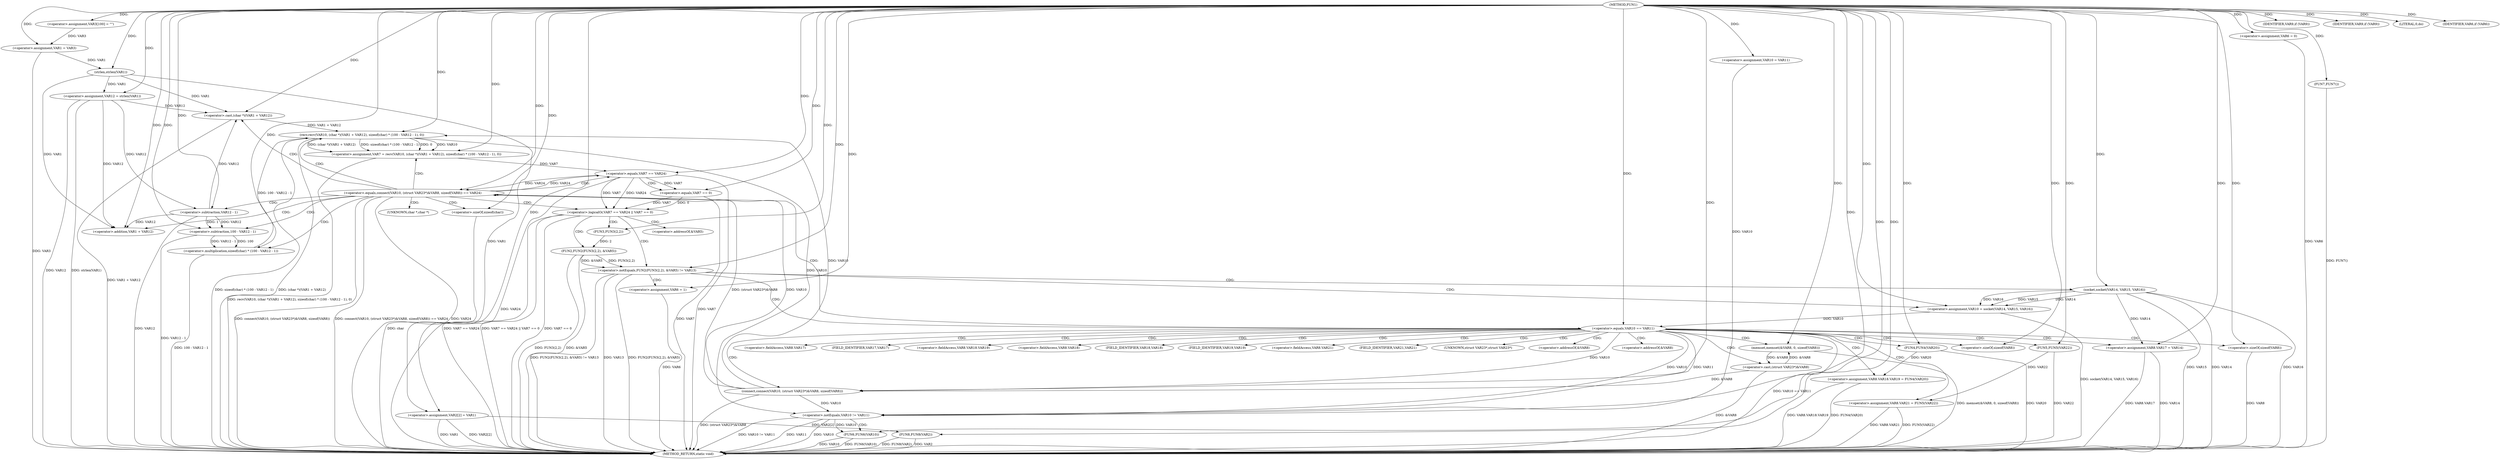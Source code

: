 digraph FUN1 {  
"1000100" [label = "(METHOD,FUN1)" ]
"1000248" [label = "(METHOD_RETURN,static void)" ]
"1000105" [label = "(<operator>.assignment,VAR3[100] = \"\")" ]
"1000108" [label = "(<operator>.assignment,VAR1 = VAR3)" ]
"1000114" [label = "(<operator>.assignment,VAR6 = 0)" ]
"1000121" [label = "(<operator>.assignment,VAR10 = VAR11)" ]
"1000125" [label = "(<operator>.assignment,VAR12 = strlen(VAR1))" ]
"1000127" [label = "(strlen,strlen(VAR1))" ]
"1000132" [label = "(<operator>.notEquals,FUN2(FUN3(2,2), &VAR5) != VAR13)" ]
"1000133" [label = "(FUN2,FUN2(FUN3(2,2), &VAR5))" ]
"1000134" [label = "(FUN3,FUN3(2,2))" ]
"1000142" [label = "(<operator>.assignment,VAR6 = 1)" ]
"1000145" [label = "(<operator>.assignment,VAR10 = socket(VAR14, VAR15, VAR16))" ]
"1000147" [label = "(socket,socket(VAR14, VAR15, VAR16))" ]
"1000152" [label = "(<operator>.equals,VAR10 == VAR11)" ]
"1000157" [label = "(memset,memset(&VAR8, 0, sizeof(VAR8)))" ]
"1000161" [label = "(<operator>.sizeOf,sizeof(VAR8))" ]
"1000163" [label = "(<operator>.assignment,VAR8.VAR17 = VAR14)" ]
"1000168" [label = "(<operator>.assignment,VAR8.VAR18.VAR19 = FUN4(VAR20))" ]
"1000174" [label = "(FUN4,FUN4(VAR20))" ]
"1000176" [label = "(<operator>.assignment,VAR8.VAR21 = FUN5(VAR22))" ]
"1000180" [label = "(FUN5,FUN5(VAR22))" ]
"1000183" [label = "(<operator>.equals,connect(VAR10, (struct VAR23*)&VAR8, sizeof(VAR8)) == VAR24)" ]
"1000184" [label = "(connect,connect(VAR10, (struct VAR23*)&VAR8, sizeof(VAR8)))" ]
"1000186" [label = "(<operator>.cast,(struct VAR23*)&VAR8)" ]
"1000190" [label = "(<operator>.sizeOf,sizeof(VAR8))" ]
"1000195" [label = "(<operator>.assignment,VAR7 = recv(VAR10, (char *)(VAR1 + VAR12), sizeof(char) * (100 - VAR12 - 1), 0))" ]
"1000197" [label = "(recv,recv(VAR10, (char *)(VAR1 + VAR12), sizeof(char) * (100 - VAR12 - 1), 0))" ]
"1000199" [label = "(<operator>.cast,(char *)(VAR1 + VAR12))" ]
"1000201" [label = "(<operator>.addition,VAR1 + VAR12)" ]
"1000204" [label = "(<operator>.multiplication,sizeof(char) * (100 - VAR12 - 1))" ]
"1000205" [label = "(<operator>.sizeOf,sizeof(char))" ]
"1000207" [label = "(<operator>.subtraction,100 - VAR12 - 1)" ]
"1000209" [label = "(<operator>.subtraction,VAR12 - 1)" ]
"1000214" [label = "(<operator>.logicalOr,VAR7 == VAR24 || VAR7 == 0)" ]
"1000215" [label = "(<operator>.equals,VAR7 == VAR24)" ]
"1000218" [label = "(<operator>.equals,VAR7 == 0)" ]
"1000224" [label = "(IDENTIFIER,VAR9,if (VAR9))" ]
"1000227" [label = "(IDENTIFIER,VAR9,if (VAR9))" ]
"1000229" [label = "(LITERAL,0,do)" ]
"1000231" [label = "(<operator>.notEquals,VAR10 != VAR11)" ]
"1000235" [label = "(FUN6,FUN6(VAR10))" ]
"1000238" [label = "(IDENTIFIER,VAR6,if (VAR6))" ]
"1000240" [label = "(FUN7,FUN7())" ]
"1000241" [label = "(<operator>.assignment,VAR2[2] = VAR1)" ]
"1000246" [label = "(FUN8,FUN8(VAR2))" ]
"1000137" [label = "(<operator>.addressOf,&VAR5)" ]
"1000158" [label = "(<operator>.addressOf,&VAR8)" ]
"1000164" [label = "(<operator>.fieldAccess,VAR8.VAR17)" ]
"1000166" [label = "(FIELD_IDENTIFIER,VAR17,VAR17)" ]
"1000169" [label = "(<operator>.fieldAccess,VAR8.VAR18.VAR19)" ]
"1000170" [label = "(<operator>.fieldAccess,VAR8.VAR18)" ]
"1000172" [label = "(FIELD_IDENTIFIER,VAR18,VAR18)" ]
"1000173" [label = "(FIELD_IDENTIFIER,VAR19,VAR19)" ]
"1000177" [label = "(<operator>.fieldAccess,VAR8.VAR21)" ]
"1000179" [label = "(FIELD_IDENTIFIER,VAR21,VAR21)" ]
"1000187" [label = "(UNKNOWN,struct VAR23*,struct VAR23*)" ]
"1000188" [label = "(<operator>.addressOf,&VAR8)" ]
"1000200" [label = "(UNKNOWN,char *,char *)" ]
  "1000186" -> "1000248"  [ label = "DDG: &VAR8"] 
  "1000180" -> "1000248"  [ label = "DDG: VAR22"] 
  "1000231" -> "1000248"  [ label = "DDG: VAR10 != VAR11"] 
  "1000132" -> "1000248"  [ label = "DDG: FUN2(FUN3(2,2), &VAR5)"] 
  "1000108" -> "1000248"  [ label = "DDG: VAR3"] 
  "1000197" -> "1000248"  [ label = "DDG: sizeof(char) * (100 - VAR12 - 1)"] 
  "1000163" -> "1000248"  [ label = "DDG: VAR8.VAR17"] 
  "1000184" -> "1000248"  [ label = "DDG: (struct VAR23*)&VAR8"] 
  "1000125" -> "1000248"  [ label = "DDG: VAR12"] 
  "1000199" -> "1000248"  [ label = "DDG: VAR1 + VAR12"] 
  "1000207" -> "1000248"  [ label = "DDG: VAR12 - 1"] 
  "1000209" -> "1000248"  [ label = "DDG: VAR12"] 
  "1000235" -> "1000248"  [ label = "DDG: VAR10"] 
  "1000231" -> "1000248"  [ label = "DDG: VAR11"] 
  "1000168" -> "1000248"  [ label = "DDG: VAR8.VAR18.VAR19"] 
  "1000235" -> "1000248"  [ label = "DDG: FUN6(VAR10)"] 
  "1000215" -> "1000248"  [ label = "DDG: VAR7"] 
  "1000157" -> "1000248"  [ label = "DDG: memset(&VAR8, 0, sizeof(VAR8))"] 
  "1000218" -> "1000248"  [ label = "DDG: VAR7"] 
  "1000240" -> "1000248"  [ label = "DDG: FUN7()"] 
  "1000215" -> "1000248"  [ label = "DDG: VAR24"] 
  "1000214" -> "1000248"  [ label = "DDG: VAR7 == VAR24 || VAR7 == 0"] 
  "1000205" -> "1000248"  [ label = "DDG: char"] 
  "1000132" -> "1000248"  [ label = "DDG: FUN2(FUN3(2,2), &VAR5) != VAR13"] 
  "1000132" -> "1000248"  [ label = "DDG: VAR13"] 
  "1000183" -> "1000248"  [ label = "DDG: connect(VAR10, (struct VAR23*)&VAR8, sizeof(VAR8))"] 
  "1000152" -> "1000248"  [ label = "DDG: VAR10 == VAR11"] 
  "1000163" -> "1000248"  [ label = "DDG: VAR14"] 
  "1000133" -> "1000248"  [ label = "DDG: FUN3(2,2)"] 
  "1000190" -> "1000248"  [ label = "DDG: VAR8"] 
  "1000214" -> "1000248"  [ label = "DDG: VAR7 == 0"] 
  "1000114" -> "1000248"  [ label = "DDG: VAR6"] 
  "1000176" -> "1000248"  [ label = "DDG: FUN5(VAR22)"] 
  "1000147" -> "1000248"  [ label = "DDG: VAR15"] 
  "1000147" -> "1000248"  [ label = "DDG: VAR14"] 
  "1000204" -> "1000248"  [ label = "DDG: 100 - VAR12 - 1"] 
  "1000125" -> "1000248"  [ label = "DDG: strlen(VAR1)"] 
  "1000195" -> "1000248"  [ label = "DDG: recv(VAR10, (char *)(VAR1 + VAR12), sizeof(char) * (100 - VAR12 - 1), 0)"] 
  "1000197" -> "1000248"  [ label = "DDG: (char *)(VAR1 + VAR12)"] 
  "1000231" -> "1000248"  [ label = "DDG: VAR10"] 
  "1000142" -> "1000248"  [ label = "DDG: VAR6"] 
  "1000241" -> "1000248"  [ label = "DDG: VAR2[2]"] 
  "1000214" -> "1000248"  [ label = "DDG: VAR7 == VAR24"] 
  "1000176" -> "1000248"  [ label = "DDG: VAR8.VAR21"] 
  "1000147" -> "1000248"  [ label = "DDG: VAR16"] 
  "1000241" -> "1000248"  [ label = "DDG: VAR1"] 
  "1000246" -> "1000248"  [ label = "DDG: FUN8(VAR2)"] 
  "1000145" -> "1000248"  [ label = "DDG: socket(VAR14, VAR15, VAR16)"] 
  "1000183" -> "1000248"  [ label = "DDG: connect(VAR10, (struct VAR23*)&VAR8, sizeof(VAR8)) == VAR24"] 
  "1000183" -> "1000248"  [ label = "DDG: VAR24"] 
  "1000168" -> "1000248"  [ label = "DDG: FUN4(VAR20)"] 
  "1000133" -> "1000248"  [ label = "DDG: &VAR5"] 
  "1000174" -> "1000248"  [ label = "DDG: VAR20"] 
  "1000246" -> "1000248"  [ label = "DDG: VAR2"] 
  "1000100" -> "1000105"  [ label = "DDG: "] 
  "1000105" -> "1000108"  [ label = "DDG: VAR3"] 
  "1000100" -> "1000108"  [ label = "DDG: "] 
  "1000100" -> "1000114"  [ label = "DDG: "] 
  "1000100" -> "1000121"  [ label = "DDG: "] 
  "1000127" -> "1000125"  [ label = "DDG: VAR1"] 
  "1000100" -> "1000125"  [ label = "DDG: "] 
  "1000108" -> "1000127"  [ label = "DDG: VAR1"] 
  "1000100" -> "1000127"  [ label = "DDG: "] 
  "1000133" -> "1000132"  [ label = "DDG: FUN3(2,2)"] 
  "1000133" -> "1000132"  [ label = "DDG: &VAR5"] 
  "1000134" -> "1000133"  [ label = "DDG: 2"] 
  "1000100" -> "1000134"  [ label = "DDG: "] 
  "1000100" -> "1000132"  [ label = "DDG: "] 
  "1000100" -> "1000142"  [ label = "DDG: "] 
  "1000147" -> "1000145"  [ label = "DDG: VAR14"] 
  "1000147" -> "1000145"  [ label = "DDG: VAR15"] 
  "1000147" -> "1000145"  [ label = "DDG: VAR16"] 
  "1000100" -> "1000145"  [ label = "DDG: "] 
  "1000100" -> "1000147"  [ label = "DDG: "] 
  "1000145" -> "1000152"  [ label = "DDG: VAR10"] 
  "1000100" -> "1000152"  [ label = "DDG: "] 
  "1000186" -> "1000157"  [ label = "DDG: &VAR8"] 
  "1000100" -> "1000157"  [ label = "DDG: "] 
  "1000100" -> "1000161"  [ label = "DDG: "] 
  "1000147" -> "1000163"  [ label = "DDG: VAR14"] 
  "1000100" -> "1000163"  [ label = "DDG: "] 
  "1000174" -> "1000168"  [ label = "DDG: VAR20"] 
  "1000100" -> "1000174"  [ label = "DDG: "] 
  "1000180" -> "1000176"  [ label = "DDG: VAR22"] 
  "1000100" -> "1000180"  [ label = "DDG: "] 
  "1000184" -> "1000183"  [ label = "DDG: VAR10"] 
  "1000184" -> "1000183"  [ label = "DDG: (struct VAR23*)&VAR8"] 
  "1000152" -> "1000184"  [ label = "DDG: VAR10"] 
  "1000100" -> "1000184"  [ label = "DDG: "] 
  "1000186" -> "1000184"  [ label = "DDG: &VAR8"] 
  "1000157" -> "1000186"  [ label = "DDG: &VAR8"] 
  "1000100" -> "1000190"  [ label = "DDG: "] 
  "1000215" -> "1000183"  [ label = "DDG: VAR24"] 
  "1000100" -> "1000183"  [ label = "DDG: "] 
  "1000197" -> "1000195"  [ label = "DDG: VAR10"] 
  "1000197" -> "1000195"  [ label = "DDG: (char *)(VAR1 + VAR12)"] 
  "1000197" -> "1000195"  [ label = "DDG: sizeof(char) * (100 - VAR12 - 1)"] 
  "1000197" -> "1000195"  [ label = "DDG: 0"] 
  "1000100" -> "1000195"  [ label = "DDG: "] 
  "1000184" -> "1000197"  [ label = "DDG: VAR10"] 
  "1000100" -> "1000197"  [ label = "DDG: "] 
  "1000199" -> "1000197"  [ label = "DDG: VAR1 + VAR12"] 
  "1000127" -> "1000199"  [ label = "DDG: VAR1"] 
  "1000100" -> "1000199"  [ label = "DDG: "] 
  "1000125" -> "1000199"  [ label = "DDG: VAR12"] 
  "1000209" -> "1000199"  [ label = "DDG: VAR12"] 
  "1000127" -> "1000201"  [ label = "DDG: VAR1"] 
  "1000100" -> "1000201"  [ label = "DDG: "] 
  "1000125" -> "1000201"  [ label = "DDG: VAR12"] 
  "1000209" -> "1000201"  [ label = "DDG: VAR12"] 
  "1000204" -> "1000197"  [ label = "DDG: 100 - VAR12 - 1"] 
  "1000100" -> "1000204"  [ label = "DDG: "] 
  "1000100" -> "1000205"  [ label = "DDG: "] 
  "1000207" -> "1000204"  [ label = "DDG: 100"] 
  "1000207" -> "1000204"  [ label = "DDG: VAR12 - 1"] 
  "1000100" -> "1000207"  [ label = "DDG: "] 
  "1000209" -> "1000207"  [ label = "DDG: VAR12"] 
  "1000209" -> "1000207"  [ label = "DDG: 1"] 
  "1000100" -> "1000209"  [ label = "DDG: "] 
  "1000125" -> "1000209"  [ label = "DDG: VAR12"] 
  "1000215" -> "1000214"  [ label = "DDG: VAR7"] 
  "1000215" -> "1000214"  [ label = "DDG: VAR24"] 
  "1000195" -> "1000215"  [ label = "DDG: VAR7"] 
  "1000100" -> "1000215"  [ label = "DDG: "] 
  "1000183" -> "1000215"  [ label = "DDG: VAR24"] 
  "1000218" -> "1000214"  [ label = "DDG: VAR7"] 
  "1000218" -> "1000214"  [ label = "DDG: 0"] 
  "1000215" -> "1000218"  [ label = "DDG: VAR7"] 
  "1000100" -> "1000218"  [ label = "DDG: "] 
  "1000100" -> "1000224"  [ label = "DDG: "] 
  "1000100" -> "1000227"  [ label = "DDG: "] 
  "1000100" -> "1000229"  [ label = "DDG: "] 
  "1000184" -> "1000231"  [ label = "DDG: VAR10"] 
  "1000152" -> "1000231"  [ label = "DDG: VAR10"] 
  "1000121" -> "1000231"  [ label = "DDG: VAR10"] 
  "1000197" -> "1000231"  [ label = "DDG: VAR10"] 
  "1000100" -> "1000231"  [ label = "DDG: "] 
  "1000152" -> "1000231"  [ label = "DDG: VAR11"] 
  "1000231" -> "1000235"  [ label = "DDG: VAR10"] 
  "1000100" -> "1000235"  [ label = "DDG: "] 
  "1000100" -> "1000238"  [ label = "DDG: "] 
  "1000100" -> "1000240"  [ label = "DDG: "] 
  "1000127" -> "1000241"  [ label = "DDG: VAR1"] 
  "1000100" -> "1000241"  [ label = "DDG: "] 
  "1000241" -> "1000246"  [ label = "DDG: VAR2[2]"] 
  "1000100" -> "1000246"  [ label = "DDG: "] 
  "1000132" -> "1000142"  [ label = "CDG: "] 
  "1000132" -> "1000152"  [ label = "CDG: "] 
  "1000132" -> "1000147"  [ label = "CDG: "] 
  "1000132" -> "1000145"  [ label = "CDG: "] 
  "1000152" -> "1000164"  [ label = "CDG: "] 
  "1000152" -> "1000174"  [ label = "CDG: "] 
  "1000152" -> "1000161"  [ label = "CDG: "] 
  "1000152" -> "1000186"  [ label = "CDG: "] 
  "1000152" -> "1000166"  [ label = "CDG: "] 
  "1000152" -> "1000180"  [ label = "CDG: "] 
  "1000152" -> "1000183"  [ label = "CDG: "] 
  "1000152" -> "1000157"  [ label = "CDG: "] 
  "1000152" -> "1000172"  [ label = "CDG: "] 
  "1000152" -> "1000169"  [ label = "CDG: "] 
  "1000152" -> "1000163"  [ label = "CDG: "] 
  "1000152" -> "1000168"  [ label = "CDG: "] 
  "1000152" -> "1000188"  [ label = "CDG: "] 
  "1000152" -> "1000190"  [ label = "CDG: "] 
  "1000152" -> "1000173"  [ label = "CDG: "] 
  "1000152" -> "1000158"  [ label = "CDG: "] 
  "1000152" -> "1000170"  [ label = "CDG: "] 
  "1000152" -> "1000179"  [ label = "CDG: "] 
  "1000152" -> "1000184"  [ label = "CDG: "] 
  "1000152" -> "1000176"  [ label = "CDG: "] 
  "1000152" -> "1000177"  [ label = "CDG: "] 
  "1000152" -> "1000187"  [ label = "CDG: "] 
  "1000183" -> "1000200"  [ label = "CDG: "] 
  "1000183" -> "1000199"  [ label = "CDG: "] 
  "1000183" -> "1000195"  [ label = "CDG: "] 
  "1000183" -> "1000197"  [ label = "CDG: "] 
  "1000183" -> "1000204"  [ label = "CDG: "] 
  "1000183" -> "1000215"  [ label = "CDG: "] 
  "1000183" -> "1000207"  [ label = "CDG: "] 
  "1000183" -> "1000214"  [ label = "CDG: "] 
  "1000183" -> "1000205"  [ label = "CDG: "] 
  "1000183" -> "1000201"  [ label = "CDG: "] 
  "1000183" -> "1000209"  [ label = "CDG: "] 
  "1000214" -> "1000133"  [ label = "CDG: "] 
  "1000214" -> "1000132"  [ label = "CDG: "] 
  "1000214" -> "1000137"  [ label = "CDG: "] 
  "1000214" -> "1000134"  [ label = "CDG: "] 
  "1000215" -> "1000218"  [ label = "CDG: "] 
  "1000231" -> "1000235"  [ label = "CDG: "] 
}
